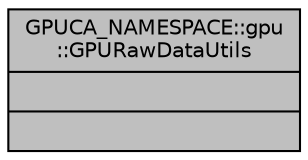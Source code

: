 digraph "GPUCA_NAMESPACE::gpu::GPURawDataUtils"
{
 // INTERACTIVE_SVG=YES
  bgcolor="transparent";
  edge [fontname="Helvetica",fontsize="10",labelfontname="Helvetica",labelfontsize="10"];
  node [fontname="Helvetica",fontsize="10",shape=record];
  Node1 [label="{GPUCA_NAMESPACE::gpu\l::GPURawDataUtils\n||}",height=0.2,width=0.4,color="black", fillcolor="grey75", style="filled", fontcolor="black"];
}
